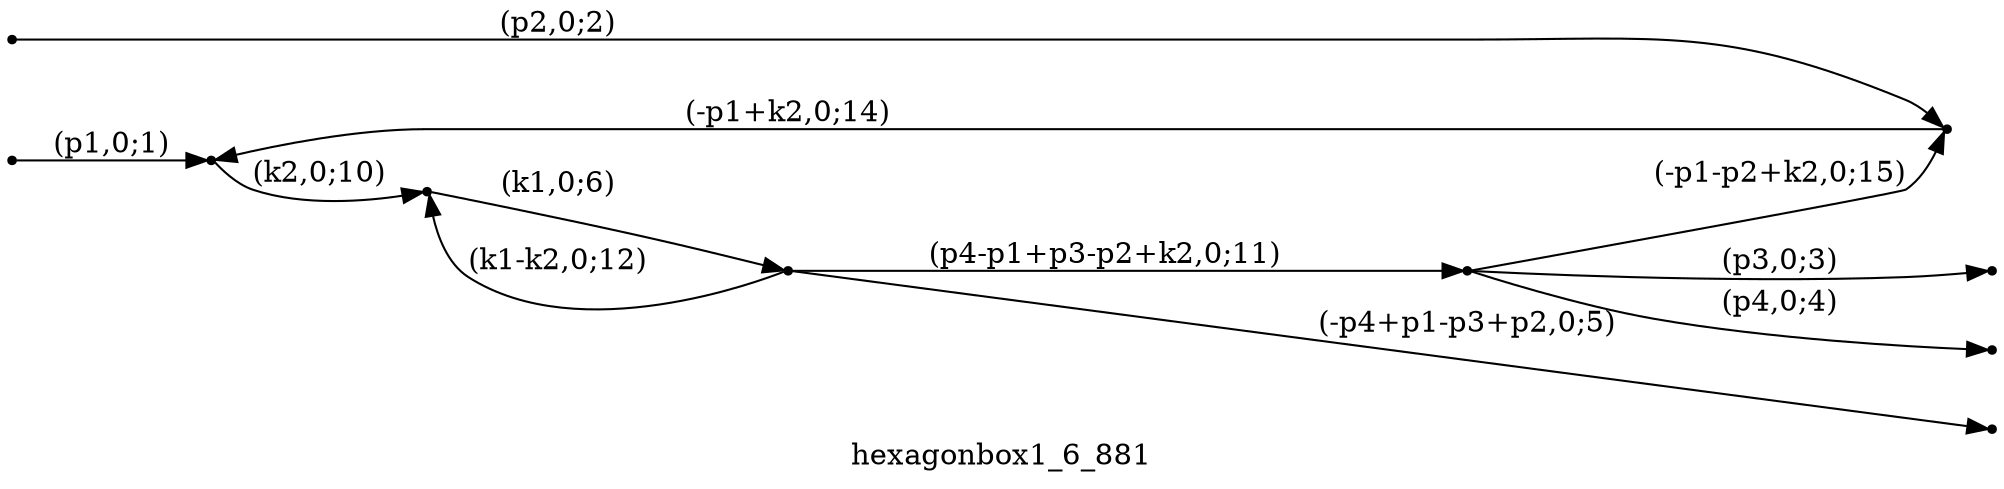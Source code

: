 digraph hexagonbox1_6_881 {
  label="hexagonbox1_6_881";
  rankdir="LR";
  subgraph edges {
    -1 -> 4 [label="(p1,0;1)"];
    -2 -> 5 [label="(p2,0;2)"];
    2 -> -3 [label="(p3,0;3)"];
    2 -> -4 [label="(p4,0;4)"];
    3 -> -5 [label="(-p4+p1-p3+p2,0;5)"];
    1 -> 3 [label="(k1,0;6)"];
    4 -> 1 [label="(k2,0;10)"];
    3 -> 2 [label="(p4-p1+p3-p2+k2,0;11)"];
    3 -> 1 [label="(k1-k2,0;12)"];
    5 -> 4 [label="(-p1+k2,0;14)"];
    2 -> 5 [label="(-p1-p2+k2,0;15)"];
  }
  subgraph incoming { rank="source"; -1; -2; }
  subgraph outgoing { rank="sink"; -3; -4; -5; }
-5 [shape=point];
-4 [shape=point];
-3 [shape=point];
-2 [shape=point];
-1 [shape=point];
1 [shape=point];
2 [shape=point];
3 [shape=point];
4 [shape=point];
5 [shape=point];
}

